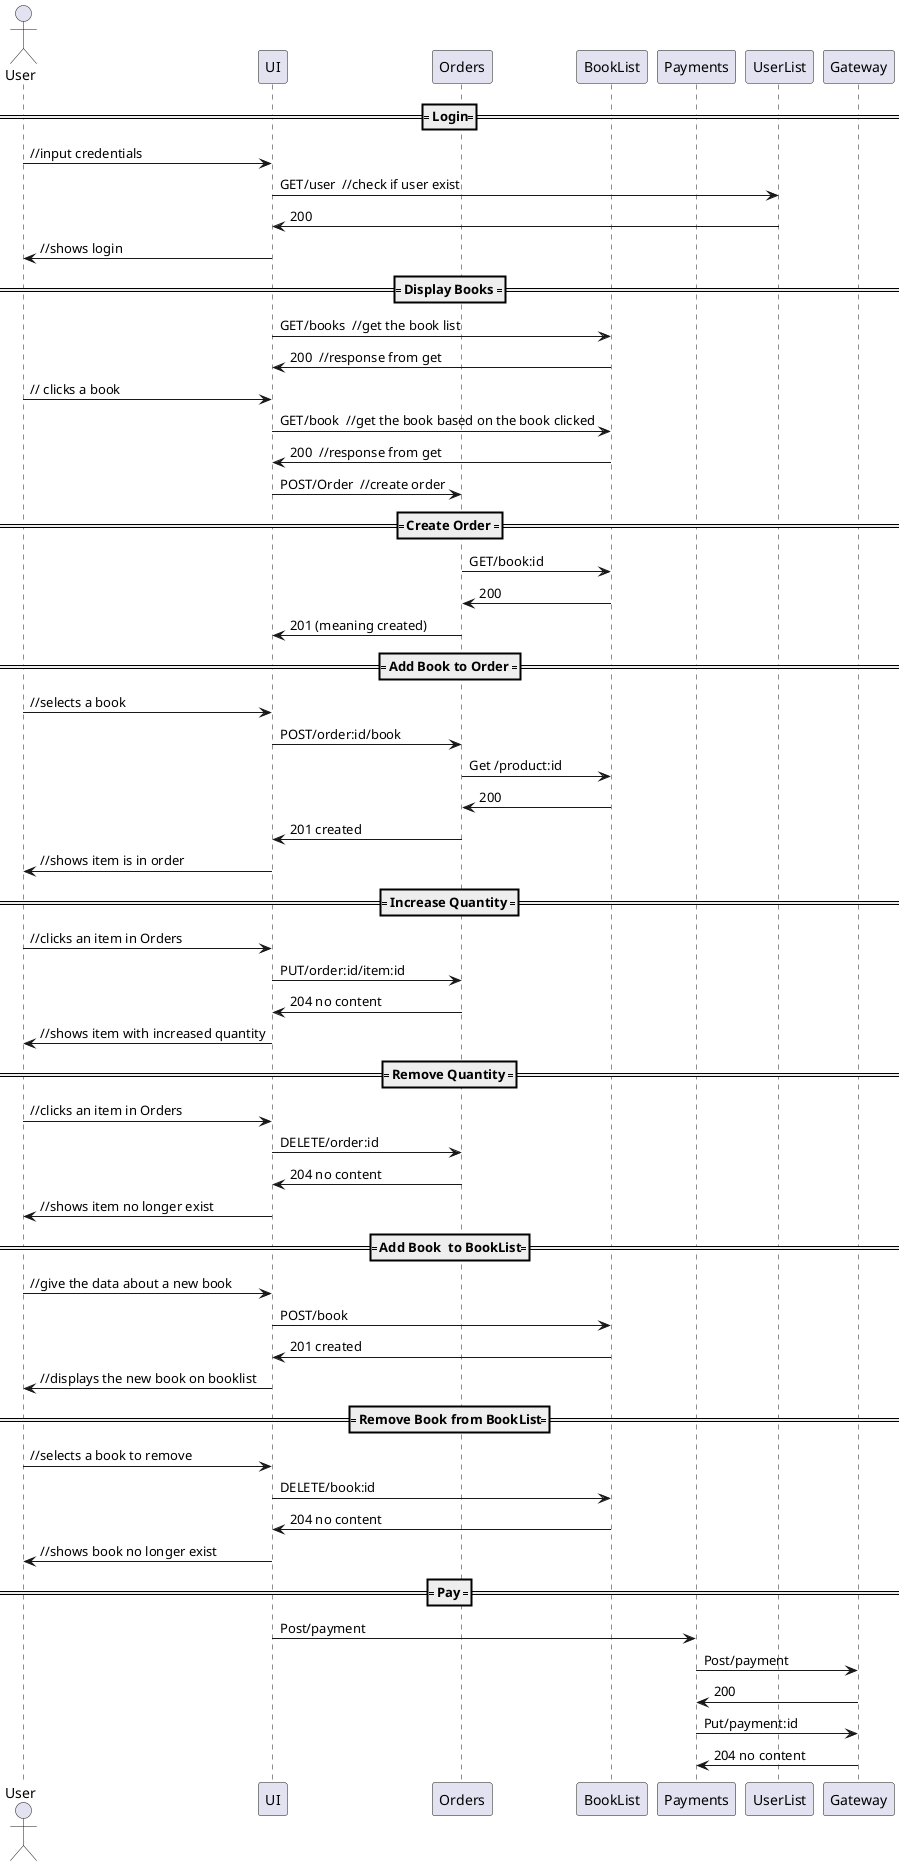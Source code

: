@startuml Bookstore



actor User
participant UI
participant Orders
participant BookList
participant Payments
participant UserList
participant Gateway

==== Login====
User -> UI: //input credentials
UI -> UserList: GET/user  //check if user exist
UserList -> UI : 200
UI -> User : //shows login

==== Display Books ====
UI-> BookList : GET/books  //get the book list
BookList -> UI:200  //response from get 
User -> UI: // clicks a book
UI-> BookList : GET/book  //get the book based on the book clicked
BookList -> UI:200  //response from get
UI -> Orders: POST/Order  //create order


==== Create Order ====
Orders -> BookList: GET/book:id 
BookList -> Orders: 200
Orders -> UI: 201 (meaning created)


==== Add Book to Order ====
User->UI: //selects a book 
UI -> Orders : POST/order:id/book
Orders -> BookList: Get /product:id
BookList -> Orders: 200
Orders ->  UI: 201 created
UI -> User : //shows item is in order


==== Increase Quantity ====
User -> UI : //clicks an item in Orders
UI -> Orders : PUT/order:id/item:id
Orders ->  UI: 204 no content
UI -> User : //shows item with increased quantity

==== Remove Quantity ====
User -> UI : //clicks an item in Orders
UI -> Orders : DELETE/order:id
Orders ->  UI: 204 no content
UI -> User : //shows item no longer exist

==== Add Book  to BookList====
User -> UI : //give the data about a new book
UI -> BookList : POST/book
BookList ->  UI: 201 created
UI -> User : //displays the new book on booklist

==== Remove Book from BookList====
User -> UI : //selects a book to remove
UI -> BookList : DELETE/book:id
BookList ->  UI: 204 no content
UI -> User : //shows book no longer exist


==== Pay ====
UI -> Payments : Post/payment
Payments ->  Gateway: Post/payment
Gateway -> Payments: 200
Payments ->  Gateway: Put/payment:id
Gateway -> Payments: 204 no content


@enduml 
